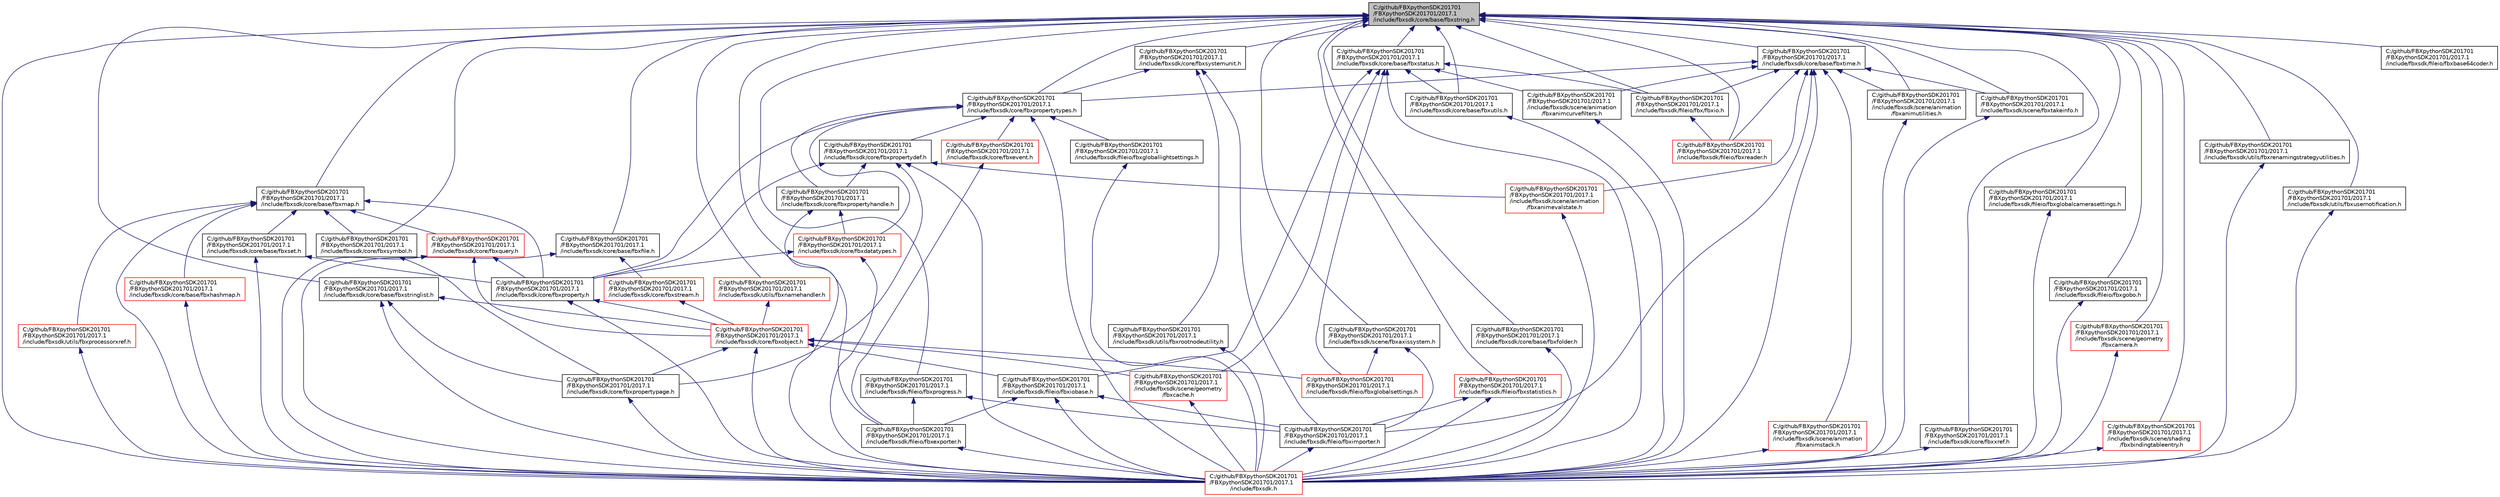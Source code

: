 digraph "C:/github/FBXpythonSDK201701/FBXpythonSDK201701/2017.1/include/fbxsdk/core/base/fbxstring.h"
{
  edge [fontname="Helvetica",fontsize="10",labelfontname="Helvetica",labelfontsize="10"];
  node [fontname="Helvetica",fontsize="10",shape=record];
  Node24 [label="C:/github/FBXpythonSDK201701\l/FBXpythonSDK201701/2017.1\l/include/fbxsdk/core/base/fbxstring.h",height=0.2,width=0.4,color="black", fillcolor="grey75", style="filled", fontcolor="black"];
  Node24 -> Node25 [dir="back",color="midnightblue",fontsize="10",style="solid",fontname="Helvetica"];
  Node25 [label="C:/github/FBXpythonSDK201701\l/FBXpythonSDK201701/2017.1\l/include/fbxsdk/core/base/fbxfile.h",height=0.2,width=0.4,color="black", fillcolor="white", style="filled",URL="$fbxfile_8h.html"];
  Node25 -> Node26 [dir="back",color="midnightblue",fontsize="10",style="solid",fontname="Helvetica"];
  Node26 [label="C:/github/FBXpythonSDK201701\l/FBXpythonSDK201701/2017.1\l/include/fbxsdk/core/fbxstream.h",height=0.2,width=0.4,color="red", fillcolor="white", style="filled",URL="$fbxstream_8h.html"];
  Node26 -> Node27 [dir="back",color="midnightblue",fontsize="10",style="solid",fontname="Helvetica"];
  Node27 [label="C:/github/FBXpythonSDK201701\l/FBXpythonSDK201701/2017.1\l/include/fbxsdk/core/fbxobject.h",height=0.2,width=0.4,color="red", fillcolor="white", style="filled",URL="$fbxobject_8h.html"];
  Node27 -> Node48 [dir="back",color="midnightblue",fontsize="10",style="solid",fontname="Helvetica"];
  Node48 [label="C:/github/FBXpythonSDK201701\l/FBXpythonSDK201701/2017.1\l/include/fbxsdk/core/fbxpropertypage.h",height=0.2,width=0.4,color="black", fillcolor="white", style="filled",URL="$fbxpropertypage_8h.html"];
  Node48 -> Node29 [dir="back",color="midnightblue",fontsize="10",style="solid",fontname="Helvetica"];
  Node29 [label="C:/github/FBXpythonSDK201701\l/FBXpythonSDK201701/2017.1\l/include/fbxsdk.h",height=0.2,width=0.4,color="red", fillcolor="white", style="filled",URL="$fbxsdk_8h.html"];
  Node27 -> Node49 [dir="back",color="midnightblue",fontsize="10",style="solid",fontname="Helvetica"];
  Node49 [label="C:/github/FBXpythonSDK201701\l/FBXpythonSDK201701/2017.1\l/include/fbxsdk/fileio/fbxglobalsettings.h",height=0.2,width=0.4,color="red", fillcolor="white", style="filled",URL="$fbxglobalsettings_8h.html"];
  Node27 -> Node56 [dir="back",color="midnightblue",fontsize="10",style="solid",fontname="Helvetica"];
  Node56 [label="C:/github/FBXpythonSDK201701\l/FBXpythonSDK201701/2017.1\l/include/fbxsdk/fileio/fbxiobase.h",height=0.2,width=0.4,color="black", fillcolor="white", style="filled",URL="$fbxiobase_8h.html"];
  Node56 -> Node57 [dir="back",color="midnightblue",fontsize="10",style="solid",fontname="Helvetica"];
  Node57 [label="C:/github/FBXpythonSDK201701\l/FBXpythonSDK201701/2017.1\l/include/fbxsdk/fileio/fbxexporter.h",height=0.2,width=0.4,color="black", fillcolor="white", style="filled",URL="$fbxexporter_8h.html"];
  Node57 -> Node29 [dir="back",color="midnightblue",fontsize="10",style="solid",fontname="Helvetica"];
  Node56 -> Node58 [dir="back",color="midnightblue",fontsize="10",style="solid",fontname="Helvetica"];
  Node58 [label="C:/github/FBXpythonSDK201701\l/FBXpythonSDK201701/2017.1\l/include/fbxsdk/fileio/fbximporter.h",height=0.2,width=0.4,color="black", fillcolor="white", style="filled",URL="$fbximporter_8h.html"];
  Node58 -> Node29 [dir="back",color="midnightblue",fontsize="10",style="solid",fontname="Helvetica"];
  Node56 -> Node29 [dir="back",color="midnightblue",fontsize="10",style="solid",fontname="Helvetica"];
  Node27 -> Node99 [dir="back",color="midnightblue",fontsize="10",style="solid",fontname="Helvetica"];
  Node99 [label="C:/github/FBXpythonSDK201701\l/FBXpythonSDK201701/2017.1\l/include/fbxsdk/scene/geometry\l/fbxcache.h",height=0.2,width=0.4,color="red", fillcolor="white", style="filled",URL="$fbxcache_8h.html"];
  Node99 -> Node29 [dir="back",color="midnightblue",fontsize="10",style="solid",fontname="Helvetica"];
  Node27 -> Node29 [dir="back",color="midnightblue",fontsize="10",style="solid",fontname="Helvetica"];
  Node25 -> Node29 [dir="back",color="midnightblue",fontsize="10",style="solid",fontname="Helvetica"];
  Node24 -> Node158 [dir="back",color="midnightblue",fontsize="10",style="solid",fontname="Helvetica"];
  Node158 [label="C:/github/FBXpythonSDK201701\l/FBXpythonSDK201701/2017.1\l/include/fbxsdk/core/base/fbxfolder.h",height=0.2,width=0.4,color="black", fillcolor="white", style="filled",URL="$fbxfolder_8h.html"];
  Node158 -> Node29 [dir="back",color="midnightblue",fontsize="10",style="solid",fontname="Helvetica"];
  Node24 -> Node159 [dir="back",color="midnightblue",fontsize="10",style="solid",fontname="Helvetica"];
  Node159 [label="C:/github/FBXpythonSDK201701\l/FBXpythonSDK201701/2017.1\l/include/fbxsdk/core/base/fbxmap.h",height=0.2,width=0.4,color="black", fillcolor="white", style="filled",URL="$fbxmap_8h.html"];
  Node159 -> Node160 [dir="back",color="midnightblue",fontsize="10",style="solid",fontname="Helvetica"];
  Node160 [label="C:/github/FBXpythonSDK201701\l/FBXpythonSDK201701/2017.1\l/include/fbxsdk/core/base/fbxhashmap.h",height=0.2,width=0.4,color="red", fillcolor="white", style="filled",URL="$fbxhashmap_8h.html"];
  Node160 -> Node29 [dir="back",color="midnightblue",fontsize="10",style="solid",fontname="Helvetica"];
  Node159 -> Node161 [dir="back",color="midnightblue",fontsize="10",style="solid",fontname="Helvetica"];
  Node161 [label="C:/github/FBXpythonSDK201701\l/FBXpythonSDK201701/2017.1\l/include/fbxsdk/core/base/fbxset.h",height=0.2,width=0.4,color="black", fillcolor="white", style="filled",URL="$fbxset_8h.html"];
  Node161 -> Node162 [dir="back",color="midnightblue",fontsize="10",style="solid",fontname="Helvetica"];
  Node162 [label="C:/github/FBXpythonSDK201701\l/FBXpythonSDK201701/2017.1\l/include/fbxsdk/core/fbxproperty.h",height=0.2,width=0.4,color="black", fillcolor="white", style="filled",URL="$fbxproperty_8h.html"];
  Node162 -> Node27 [dir="back",color="midnightblue",fontsize="10",style="solid",fontname="Helvetica"];
  Node162 -> Node29 [dir="back",color="midnightblue",fontsize="10",style="solid",fontname="Helvetica"];
  Node161 -> Node29 [dir="back",color="midnightblue",fontsize="10",style="solid",fontname="Helvetica"];
  Node159 -> Node162 [dir="back",color="midnightblue",fontsize="10",style="solid",fontname="Helvetica"];
  Node159 -> Node163 [dir="back",color="midnightblue",fontsize="10",style="solid",fontname="Helvetica"];
  Node163 [label="C:/github/FBXpythonSDK201701\l/FBXpythonSDK201701/2017.1\l/include/fbxsdk/core/fbxquery.h",height=0.2,width=0.4,color="red", fillcolor="white", style="filled",URL="$fbxquery_8h.html"];
  Node163 -> Node27 [dir="back",color="midnightblue",fontsize="10",style="solid",fontname="Helvetica"];
  Node163 -> Node162 [dir="back",color="midnightblue",fontsize="10",style="solid",fontname="Helvetica"];
  Node163 -> Node29 [dir="back",color="midnightblue",fontsize="10",style="solid",fontname="Helvetica"];
  Node159 -> Node164 [dir="back",color="midnightblue",fontsize="10",style="solid",fontname="Helvetica"];
  Node164 [label="C:/github/FBXpythonSDK201701\l/FBXpythonSDK201701/2017.1\l/include/fbxsdk/core/fbxsymbol.h",height=0.2,width=0.4,color="black", fillcolor="white", style="filled",URL="$fbxsymbol_8h.html"];
  Node164 -> Node48 [dir="back",color="midnightblue",fontsize="10",style="solid",fontname="Helvetica"];
  Node159 -> Node156 [dir="back",color="midnightblue",fontsize="10",style="solid",fontname="Helvetica"];
  Node156 [label="C:/github/FBXpythonSDK201701\l/FBXpythonSDK201701/2017.1\l/include/fbxsdk/utils/fbxprocessorxref.h",height=0.2,width=0.4,color="red", fillcolor="white", style="filled",URL="$fbxprocessorxref_8h.html"];
  Node156 -> Node29 [dir="back",color="midnightblue",fontsize="10",style="solid",fontname="Helvetica"];
  Node159 -> Node29 [dir="back",color="midnightblue",fontsize="10",style="solid",fontname="Helvetica"];
  Node24 -> Node165 [dir="back",color="midnightblue",fontsize="10",style="solid",fontname="Helvetica"];
  Node165 [label="C:/github/FBXpythonSDK201701\l/FBXpythonSDK201701/2017.1\l/include/fbxsdk/core/base/fbxstatus.h",height=0.2,width=0.4,color="black", fillcolor="white", style="filled",URL="$fbxstatus_8h.html"];
  Node165 -> Node166 [dir="back",color="midnightblue",fontsize="10",style="solid",fontname="Helvetica"];
  Node166 [label="C:/github/FBXpythonSDK201701\l/FBXpythonSDK201701/2017.1\l/include/fbxsdk/core/base/fbxutils.h",height=0.2,width=0.4,color="black", fillcolor="white", style="filled",URL="$fbxutils_8h.html"];
  Node166 -> Node29 [dir="back",color="midnightblue",fontsize="10",style="solid",fontname="Helvetica"];
  Node165 -> Node167 [dir="back",color="midnightblue",fontsize="10",style="solid",fontname="Helvetica"];
  Node167 [label="C:/github/FBXpythonSDK201701\l/FBXpythonSDK201701/2017.1\l/include/fbxsdk/fileio/fbx/fbxio.h",height=0.2,width=0.4,color="black", fillcolor="white", style="filled",URL="$fbxio_8h.html"];
  Node167 -> Node168 [dir="back",color="midnightblue",fontsize="10",style="solid",fontname="Helvetica"];
  Node168 [label="C:/github/FBXpythonSDK201701\l/FBXpythonSDK201701/2017.1\l/include/fbxsdk/fileio/fbxreader.h",height=0.2,width=0.4,color="red", fillcolor="white", style="filled",URL="$fbxreader_8h.html"];
  Node165 -> Node49 [dir="back",color="midnightblue",fontsize="10",style="solid",fontname="Helvetica"];
  Node165 -> Node56 [dir="back",color="midnightblue",fontsize="10",style="solid",fontname="Helvetica"];
  Node165 -> Node60 [dir="back",color="midnightblue",fontsize="10",style="solid",fontname="Helvetica"];
  Node60 [label="C:/github/FBXpythonSDK201701\l/FBXpythonSDK201701/2017.1\l/include/fbxsdk/scene/animation\l/fbxanimcurvefilters.h",height=0.2,width=0.4,color="black", fillcolor="white", style="filled",URL="$fbxanimcurvefilters_8h.html"];
  Node60 -> Node29 [dir="back",color="midnightblue",fontsize="10",style="solid",fontname="Helvetica"];
  Node165 -> Node99 [dir="back",color="midnightblue",fontsize="10",style="solid",fontname="Helvetica"];
  Node165 -> Node29 [dir="back",color="midnightblue",fontsize="10",style="solid",fontname="Helvetica"];
  Node24 -> Node170 [dir="back",color="midnightblue",fontsize="10",style="solid",fontname="Helvetica"];
  Node170 [label="C:/github/FBXpythonSDK201701\l/FBXpythonSDK201701/2017.1\l/include/fbxsdk/core/base/fbxstringlist.h",height=0.2,width=0.4,color="black", fillcolor="white", style="filled",URL="$fbxstringlist_8h.html"];
  Node170 -> Node27 [dir="back",color="midnightblue",fontsize="10",style="solid",fontname="Helvetica"];
  Node170 -> Node48 [dir="back",color="midnightblue",fontsize="10",style="solid",fontname="Helvetica"];
  Node170 -> Node29 [dir="back",color="midnightblue",fontsize="10",style="solid",fontname="Helvetica"];
  Node24 -> Node171 [dir="back",color="midnightblue",fontsize="10",style="solid",fontname="Helvetica"];
  Node171 [label="C:/github/FBXpythonSDK201701\l/FBXpythonSDK201701/2017.1\l/include/fbxsdk/core/base/fbxtime.h",height=0.2,width=0.4,color="black", fillcolor="white", style="filled",URL="$fbxtime_8h.html"];
  Node171 -> Node172 [dir="back",color="midnightblue",fontsize="10",style="solid",fontname="Helvetica"];
  Node172 [label="C:/github/FBXpythonSDK201701\l/FBXpythonSDK201701/2017.1\l/include/fbxsdk/core/fbxpropertytypes.h",height=0.2,width=0.4,color="black", fillcolor="white", style="filled",URL="$fbxpropertytypes_8h.html"];
  Node172 -> Node173 [dir="back",color="midnightblue",fontsize="10",style="solid",fontname="Helvetica"];
  Node173 [label="C:/github/FBXpythonSDK201701\l/FBXpythonSDK201701/2017.1\l/include/fbxsdk/core/fbxdatatypes.h",height=0.2,width=0.4,color="red", fillcolor="white", style="filled",URL="$fbxdatatypes_8h.html"];
  Node173 -> Node162 [dir="back",color="midnightblue",fontsize="10",style="solid",fontname="Helvetica"];
  Node173 -> Node29 [dir="back",color="midnightblue",fontsize="10",style="solid",fontname="Helvetica"];
  Node172 -> Node174 [dir="back",color="midnightblue",fontsize="10",style="solid",fontname="Helvetica"];
  Node174 [label="C:/github/FBXpythonSDK201701\l/FBXpythonSDK201701/2017.1\l/include/fbxsdk/core/fbxevent.h",height=0.2,width=0.4,color="red", fillcolor="white", style="filled",URL="$fbxevent_8h.html"];
  Node174 -> Node57 [dir="back",color="midnightblue",fontsize="10",style="solid",fontname="Helvetica"];
  Node172 -> Node162 [dir="back",color="midnightblue",fontsize="10",style="solid",fontname="Helvetica"];
  Node172 -> Node180 [dir="back",color="midnightblue",fontsize="10",style="solid",fontname="Helvetica"];
  Node180 [label="C:/github/FBXpythonSDK201701\l/FBXpythonSDK201701/2017.1\l/include/fbxsdk/core/fbxpropertydef.h",height=0.2,width=0.4,color="black", fillcolor="white", style="filled",URL="$fbxpropertydef_8h.html"];
  Node180 -> Node162 [dir="back",color="midnightblue",fontsize="10",style="solid",fontname="Helvetica"];
  Node180 -> Node181 [dir="back",color="midnightblue",fontsize="10",style="solid",fontname="Helvetica"];
  Node181 [label="C:/github/FBXpythonSDK201701\l/FBXpythonSDK201701/2017.1\l/include/fbxsdk/core/fbxpropertyhandle.h",height=0.2,width=0.4,color="black", fillcolor="white", style="filled",URL="$fbxpropertyhandle_8h.html"];
  Node181 -> Node173 [dir="back",color="midnightblue",fontsize="10",style="solid",fontname="Helvetica"];
  Node181 -> Node29 [dir="back",color="midnightblue",fontsize="10",style="solid",fontname="Helvetica"];
  Node180 -> Node48 [dir="back",color="midnightblue",fontsize="10",style="solid",fontname="Helvetica"];
  Node180 -> Node118 [dir="back",color="midnightblue",fontsize="10",style="solid",fontname="Helvetica"];
  Node118 [label="C:/github/FBXpythonSDK201701\l/FBXpythonSDK201701/2017.1\l/include/fbxsdk/scene/animation\l/fbxanimevalstate.h",height=0.2,width=0.4,color="red", fillcolor="white", style="filled",URL="$fbxanimevalstate_8h.html"];
  Node118 -> Node29 [dir="back",color="midnightblue",fontsize="10",style="solid",fontname="Helvetica"];
  Node180 -> Node29 [dir="back",color="midnightblue",fontsize="10",style="solid",fontname="Helvetica"];
  Node172 -> Node181 [dir="back",color="midnightblue",fontsize="10",style="solid",fontname="Helvetica"];
  Node172 -> Node182 [dir="back",color="midnightblue",fontsize="10",style="solid",fontname="Helvetica"];
  Node182 [label="C:/github/FBXpythonSDK201701\l/FBXpythonSDK201701/2017.1\l/include/fbxsdk/fileio/fbxgloballightsettings.h",height=0.2,width=0.4,color="black", fillcolor="white", style="filled",URL="$fbxgloballightsettings_8h.html"];
  Node182 -> Node29 [dir="back",color="midnightblue",fontsize="10",style="solid",fontname="Helvetica"];
  Node172 -> Node29 [dir="back",color="midnightblue",fontsize="10",style="solid",fontname="Helvetica"];
  Node171 -> Node167 [dir="back",color="midnightblue",fontsize="10",style="solid",fontname="Helvetica"];
  Node171 -> Node58 [dir="back",color="midnightblue",fontsize="10",style="solid",fontname="Helvetica"];
  Node171 -> Node168 [dir="back",color="midnightblue",fontsize="10",style="solid",fontname="Helvetica"];
  Node171 -> Node60 [dir="back",color="midnightblue",fontsize="10",style="solid",fontname="Helvetica"];
  Node171 -> Node118 [dir="back",color="midnightblue",fontsize="10",style="solid",fontname="Helvetica"];
  Node171 -> Node81 [dir="back",color="midnightblue",fontsize="10",style="solid",fontname="Helvetica"];
  Node81 [label="C:/github/FBXpythonSDK201701\l/FBXpythonSDK201701/2017.1\l/include/fbxsdk/scene/animation\l/fbxanimstack.h",height=0.2,width=0.4,color="red", fillcolor="white", style="filled",URL="$fbxanimstack_8h.html"];
  Node81 -> Node29 [dir="back",color="midnightblue",fontsize="10",style="solid",fontname="Helvetica"];
  Node171 -> Node62 [dir="back",color="midnightblue",fontsize="10",style="solid",fontname="Helvetica"];
  Node62 [label="C:/github/FBXpythonSDK201701\l/FBXpythonSDK201701/2017.1\l/include/fbxsdk/scene/animation\l/fbxanimutilities.h",height=0.2,width=0.4,color="black", fillcolor="white", style="filled",URL="$fbxanimutilities_8h.html"];
  Node62 -> Node29 [dir="back",color="midnightblue",fontsize="10",style="solid",fontname="Helvetica"];
  Node171 -> Node183 [dir="back",color="midnightblue",fontsize="10",style="solid",fontname="Helvetica"];
  Node183 [label="C:/github/FBXpythonSDK201701\l/FBXpythonSDK201701/2017.1\l/include/fbxsdk/scene/fbxtakeinfo.h",height=0.2,width=0.4,color="black", fillcolor="white", style="filled",URL="$fbxtakeinfo_8h.html"];
  Node183 -> Node29 [dir="back",color="midnightblue",fontsize="10",style="solid",fontname="Helvetica"];
  Node171 -> Node29 [dir="back",color="midnightblue",fontsize="10",style="solid",fontname="Helvetica"];
  Node24 -> Node166 [dir="back",color="midnightblue",fontsize="10",style="solid",fontname="Helvetica"];
  Node24 -> Node172 [dir="back",color="midnightblue",fontsize="10",style="solid",fontname="Helvetica"];
  Node24 -> Node164 [dir="back",color="midnightblue",fontsize="10",style="solid",fontname="Helvetica"];
  Node24 -> Node184 [dir="back",color="midnightblue",fontsize="10",style="solid",fontname="Helvetica"];
  Node184 [label="C:/github/FBXpythonSDK201701\l/FBXpythonSDK201701/2017.1\l/include/fbxsdk/core/fbxsystemunit.h",height=0.2,width=0.4,color="black", fillcolor="white", style="filled",URL="$fbxsystemunit_8h.html"];
  Node184 -> Node172 [dir="back",color="midnightblue",fontsize="10",style="solid",fontname="Helvetica"];
  Node184 -> Node58 [dir="back",color="midnightblue",fontsize="10",style="solid",fontname="Helvetica"];
  Node184 -> Node185 [dir="back",color="midnightblue",fontsize="10",style="solid",fontname="Helvetica"];
  Node185 [label="C:/github/FBXpythonSDK201701\l/FBXpythonSDK201701/2017.1\l/include/fbxsdk/utils/fbxrootnodeutility.h",height=0.2,width=0.4,color="black", fillcolor="white", style="filled",URL="$fbxrootnodeutility_8h.html"];
  Node185 -> Node29 [dir="back",color="midnightblue",fontsize="10",style="solid",fontname="Helvetica"];
  Node24 -> Node186 [dir="back",color="midnightblue",fontsize="10",style="solid",fontname="Helvetica"];
  Node186 [label="C:/github/FBXpythonSDK201701\l/FBXpythonSDK201701/2017.1\l/include/fbxsdk/core/fbxxref.h",height=0.2,width=0.4,color="black", fillcolor="white", style="filled",URL="$fbxxref_8h.html"];
  Node186 -> Node29 [dir="back",color="midnightblue",fontsize="10",style="solid",fontname="Helvetica"];
  Node24 -> Node167 [dir="back",color="midnightblue",fontsize="10",style="solid",fontname="Helvetica"];
  Node24 -> Node187 [dir="back",color="midnightblue",fontsize="10",style="solid",fontname="Helvetica"];
  Node187 [label="C:/github/FBXpythonSDK201701\l/FBXpythonSDK201701/2017.1\l/include/fbxsdk/fileio/fbxbase64coder.h",height=0.2,width=0.4,color="black", fillcolor="white", style="filled",URL="$fbxbase64coder_8h.html"];
  Node24 -> Node57 [dir="back",color="midnightblue",fontsize="10",style="solid",fontname="Helvetica"];
  Node24 -> Node188 [dir="back",color="midnightblue",fontsize="10",style="solid",fontname="Helvetica"];
  Node188 [label="C:/github/FBXpythonSDK201701\l/FBXpythonSDK201701/2017.1\l/include/fbxsdk/fileio/fbxglobalcamerasettings.h",height=0.2,width=0.4,color="black", fillcolor="white", style="filled",URL="$fbxglobalcamerasettings_8h.html"];
  Node188 -> Node29 [dir="back",color="midnightblue",fontsize="10",style="solid",fontname="Helvetica"];
  Node24 -> Node189 [dir="back",color="midnightblue",fontsize="10",style="solid",fontname="Helvetica"];
  Node189 [label="C:/github/FBXpythonSDK201701\l/FBXpythonSDK201701/2017.1\l/include/fbxsdk/fileio/fbxgobo.h",height=0.2,width=0.4,color="black", fillcolor="white", style="filled",URL="$fbxgobo_8h.html"];
  Node189 -> Node29 [dir="back",color="midnightblue",fontsize="10",style="solid",fontname="Helvetica"];
  Node24 -> Node190 [dir="back",color="midnightblue",fontsize="10",style="solid",fontname="Helvetica"];
  Node190 [label="C:/github/FBXpythonSDK201701\l/FBXpythonSDK201701/2017.1\l/include/fbxsdk/fileio/fbxprogress.h",height=0.2,width=0.4,color="black", fillcolor="white", style="filled",URL="$fbxprogress_8h.html"];
  Node190 -> Node57 [dir="back",color="midnightblue",fontsize="10",style="solid",fontname="Helvetica"];
  Node190 -> Node58 [dir="back",color="midnightblue",fontsize="10",style="solid",fontname="Helvetica"];
  Node24 -> Node168 [dir="back",color="midnightblue",fontsize="10",style="solid",fontname="Helvetica"];
  Node24 -> Node191 [dir="back",color="midnightblue",fontsize="10",style="solid",fontname="Helvetica"];
  Node191 [label="C:/github/FBXpythonSDK201701\l/FBXpythonSDK201701/2017.1\l/include/fbxsdk/fileio/fbxstatistics.h",height=0.2,width=0.4,color="red", fillcolor="white", style="filled",URL="$fbxstatistics_8h.html"];
  Node191 -> Node58 [dir="back",color="midnightblue",fontsize="10",style="solid",fontname="Helvetica"];
  Node191 -> Node29 [dir="back",color="midnightblue",fontsize="10",style="solid",fontname="Helvetica"];
  Node24 -> Node62 [dir="back",color="midnightblue",fontsize="10",style="solid",fontname="Helvetica"];
  Node24 -> Node193 [dir="back",color="midnightblue",fontsize="10",style="solid",fontname="Helvetica"];
  Node193 [label="C:/github/FBXpythonSDK201701\l/FBXpythonSDK201701/2017.1\l/include/fbxsdk/scene/fbxaxissystem.h",height=0.2,width=0.4,color="black", fillcolor="white", style="filled",URL="$fbxaxissystem_8h.html"];
  Node193 -> Node49 [dir="back",color="midnightblue",fontsize="10",style="solid",fontname="Helvetica"];
  Node193 -> Node58 [dir="back",color="midnightblue",fontsize="10",style="solid",fontname="Helvetica"];
  Node24 -> Node183 [dir="back",color="midnightblue",fontsize="10",style="solid",fontname="Helvetica"];
  Node24 -> Node121 [dir="back",color="midnightblue",fontsize="10",style="solid",fontname="Helvetica"];
  Node121 [label="C:/github/FBXpythonSDK201701\l/FBXpythonSDK201701/2017.1\l/include/fbxsdk/scene/geometry\l/fbxcamera.h",height=0.2,width=0.4,color="red", fillcolor="white", style="filled",URL="$fbxcamera_8h.html"];
  Node121 -> Node29 [dir="back",color="midnightblue",fontsize="10",style="solid",fontname="Helvetica"];
  Node24 -> Node194 [dir="back",color="midnightblue",fontsize="10",style="solid",fontname="Helvetica"];
  Node194 [label="C:/github/FBXpythonSDK201701\l/FBXpythonSDK201701/2017.1\l/include/fbxsdk/scene/shading\l/fbxbindingtableentry.h",height=0.2,width=0.4,color="red", fillcolor="white", style="filled",URL="$fbxbindingtableentry_8h.html"];
  Node194 -> Node29 [dir="back",color="midnightblue",fontsize="10",style="solid",fontname="Helvetica"];
  Node24 -> Node197 [dir="back",color="midnightblue",fontsize="10",style="solid",fontname="Helvetica"];
  Node197 [label="C:/github/FBXpythonSDK201701\l/FBXpythonSDK201701/2017.1\l/include/fbxsdk/utils/fbxnamehandler.h",height=0.2,width=0.4,color="red", fillcolor="white", style="filled",URL="$fbxnamehandler_8h.html"];
  Node197 -> Node27 [dir="back",color="midnightblue",fontsize="10",style="solid",fontname="Helvetica"];
  Node24 -> Node200 [dir="back",color="midnightblue",fontsize="10",style="solid",fontname="Helvetica"];
  Node200 [label="C:/github/FBXpythonSDK201701\l/FBXpythonSDK201701/2017.1\l/include/fbxsdk/utils/fbxrenamingstrategyutilities.h",height=0.2,width=0.4,color="black", fillcolor="white", style="filled",URL="$fbxrenamingstrategyutilities_8h.html"];
  Node200 -> Node29 [dir="back",color="midnightblue",fontsize="10",style="solid",fontname="Helvetica"];
  Node24 -> Node201 [dir="back",color="midnightblue",fontsize="10",style="solid",fontname="Helvetica"];
  Node201 [label="C:/github/FBXpythonSDK201701\l/FBXpythonSDK201701/2017.1\l/include/fbxsdk/utils/fbxusernotification.h",height=0.2,width=0.4,color="black", fillcolor="white", style="filled",URL="$fbxusernotification_8h.html"];
  Node201 -> Node29 [dir="back",color="midnightblue",fontsize="10",style="solid",fontname="Helvetica"];
  Node24 -> Node29 [dir="back",color="midnightblue",fontsize="10",style="solid",fontname="Helvetica"];
}
